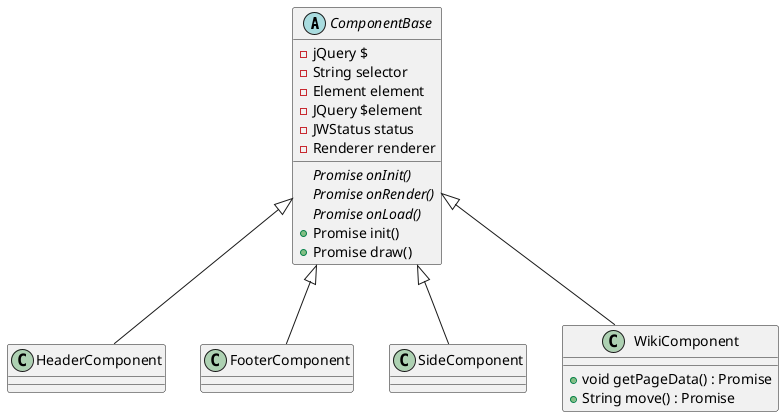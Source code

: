 @startuml Components


abstract class ComponentBase {
    - jQuery $
    - String selector
    - Element element
    - JQuery $element
    - JWStatus status
    - Renderer renderer
    
    {abstract} Promise onInit()
    {abstract} Promise onRender()
    {abstract} Promise onLoad()
    + Promise init()
    + Promise draw()
}
class HeaderComponent extends ComponentBase {
}
class FooterComponent extends ComponentBase {
}
class SideComponent extends ComponentBase {
}
class WikiComponent extends ComponentBase {
    + void getPageData() : Promise
    + String move() : Promise
}
@enduml